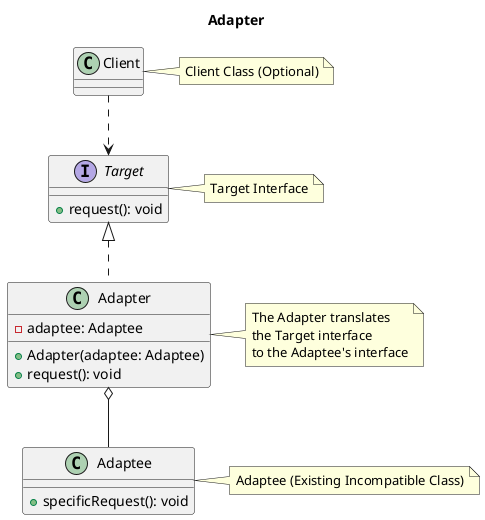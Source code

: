 @startuml Adapter

title Adapter

interface Target {
  + request(): void
}

class Adapter implements Target {
  - adaptee: Adaptee
  + Adapter(adaptee: Adaptee)
  + request(): void
}

class Adaptee {
  + specificRequest(): void
}

' Relationships
Client ..> Target
Adapter o-- Adaptee

note right of Client: Client Class (Optional)
note right of Target: Target Interface
note right of Adaptee: Adaptee (Existing Incompatible Class)

note right of Adapter
  The Adapter translates 
  the Target interface 
  to the Adaptee's interface
end note

@enduml